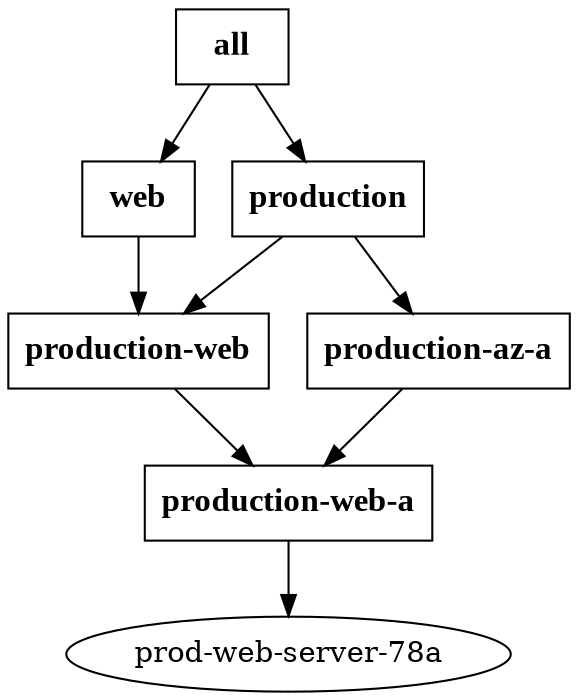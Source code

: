 digraph inventory {
  production -> production_web;
  production -> production_az_a;
  production_web_a -> prod_web_server_78a;
  web -> production_web;
  all -> web;
  all -> production;
  production_web -> production_web_a;
  production_az_a -> production_web_a;
  prod_web_server_78a [label="prod-web-server-78a"]
  web [shape=record label=<<font face="Times New Roman, Bold" point-size="16">web</font>>]
  production_az_a [shape=record label=<<font face="Times New Roman, Bold" point-size="16">production-az-a</font>>]
  all [shape=record label=<<font face="Times New Roman, Bold" point-size="16">all</font>>]
  production_web [shape=record label=<<font face="Times New Roman, Bold" point-size="16">production-web</font>>]
  production [shape=record label=<<font face="Times New Roman, Bold" point-size="16">production</font>>]
  production_web_a [shape=record label=<<font face="Times New Roman, Bold" point-size="16">production-web-a</font>>]
}